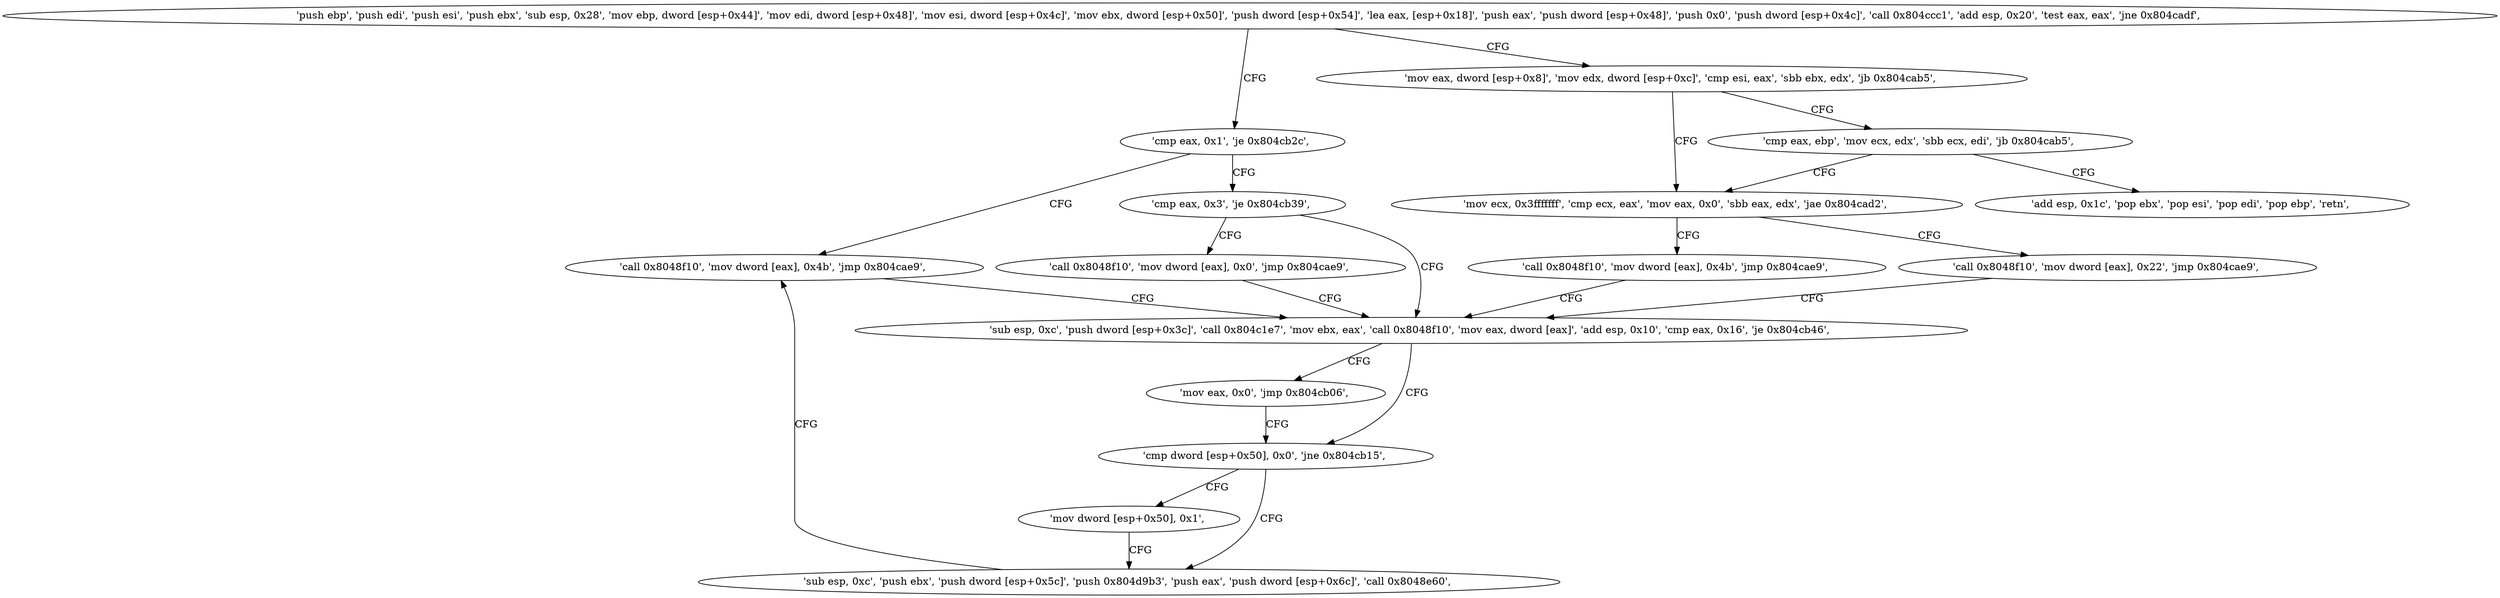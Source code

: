 digraph "func" {
"134531681" [label = "'push ebp', 'push edi', 'push esi', 'push ebx', 'sub esp, 0x28', 'mov ebp, dword [esp+0x44]', 'mov edi, dword [esp+0x48]', 'mov esi, dword [esp+0x4c]', 'mov ebx, dword [esp+0x50]', 'push dword [esp+0x54]', 'lea eax, [esp+0x18]', 'push eax', 'push dword [esp+0x48]', 'push 0x0', 'push dword [esp+0x4c]', 'call 0x804ccc1', 'add esp, 0x20', 'test eax, eax', 'jne 0x804cadf', " ]
"134531807" [label = "'cmp eax, 0x1', 'je 0x804cb2c', " ]
"134531735" [label = "'mov eax, dword [esp+0x8]', 'mov edx, dword [esp+0xc]', 'cmp esi, eax', 'sbb ebx, edx', 'jb 0x804cab5', " ]
"134531884" [label = "'call 0x8048f10', 'mov dword [eax], 0x4b', 'jmp 0x804cae9', " ]
"134531812" [label = "'cmp eax, 0x3', 'je 0x804cb39', " ]
"134531765" [label = "'mov ecx, 0x3fffffff', 'cmp ecx, eax', 'mov eax, 0x0', 'sbb eax, edx', 'jae 0x804cad2', " ]
"134531749" [label = "'cmp eax, ebp', 'mov ecx, edx', 'sbb ecx, edi', 'jb 0x804cab5', " ]
"134531817" [label = "'sub esp, 0xc', 'push dword [esp+0x3c]', 'call 0x804c1e7', 'mov ebx, eax', 'call 0x8048f10', 'mov eax, dword [eax]', 'add esp, 0x10', 'cmp eax, 0x16', 'je 0x804cb46', " ]
"134531897" [label = "'call 0x8048f10', 'mov dword [eax], 0x0', 'jmp 0x804cae9', " ]
"134531794" [label = "'call 0x8048f10', 'mov dword [eax], 0x22', 'jmp 0x804cae9', " ]
"134531781" [label = "'call 0x8048f10', 'mov dword [eax], 0x4b', 'jmp 0x804cae9', " ]
"134531757" [label = "'add esp, 0x1c', 'pop ebx', 'pop esi', 'pop edi', 'pop ebp', 'retn', " ]
"134531910" [label = "'mov eax, 0x0', 'jmp 0x804cb06', " ]
"134531846" [label = "'cmp dword [esp+0x50], 0x0', 'jne 0x804cb15', " ]
"134531861" [label = "'sub esp, 0xc', 'push ebx', 'push dword [esp+0x5c]', 'push 0x804d9b3', 'push eax', 'push dword [esp+0x6c]', 'call 0x8048e60', " ]
"134531853" [label = "'mov dword [esp+0x50], 0x1', " ]
"134531681" -> "134531807" [ label = "CFG" ]
"134531681" -> "134531735" [ label = "CFG" ]
"134531807" -> "134531884" [ label = "CFG" ]
"134531807" -> "134531812" [ label = "CFG" ]
"134531735" -> "134531765" [ label = "CFG" ]
"134531735" -> "134531749" [ label = "CFG" ]
"134531884" -> "134531817" [ label = "CFG" ]
"134531812" -> "134531897" [ label = "CFG" ]
"134531812" -> "134531817" [ label = "CFG" ]
"134531765" -> "134531794" [ label = "CFG" ]
"134531765" -> "134531781" [ label = "CFG" ]
"134531749" -> "134531765" [ label = "CFG" ]
"134531749" -> "134531757" [ label = "CFG" ]
"134531817" -> "134531910" [ label = "CFG" ]
"134531817" -> "134531846" [ label = "CFG" ]
"134531897" -> "134531817" [ label = "CFG" ]
"134531794" -> "134531817" [ label = "CFG" ]
"134531781" -> "134531817" [ label = "CFG" ]
"134531910" -> "134531846" [ label = "CFG" ]
"134531846" -> "134531861" [ label = "CFG" ]
"134531846" -> "134531853" [ label = "CFG" ]
"134531861" -> "134531884" [ label = "CFG" ]
"134531853" -> "134531861" [ label = "CFG" ]
}
